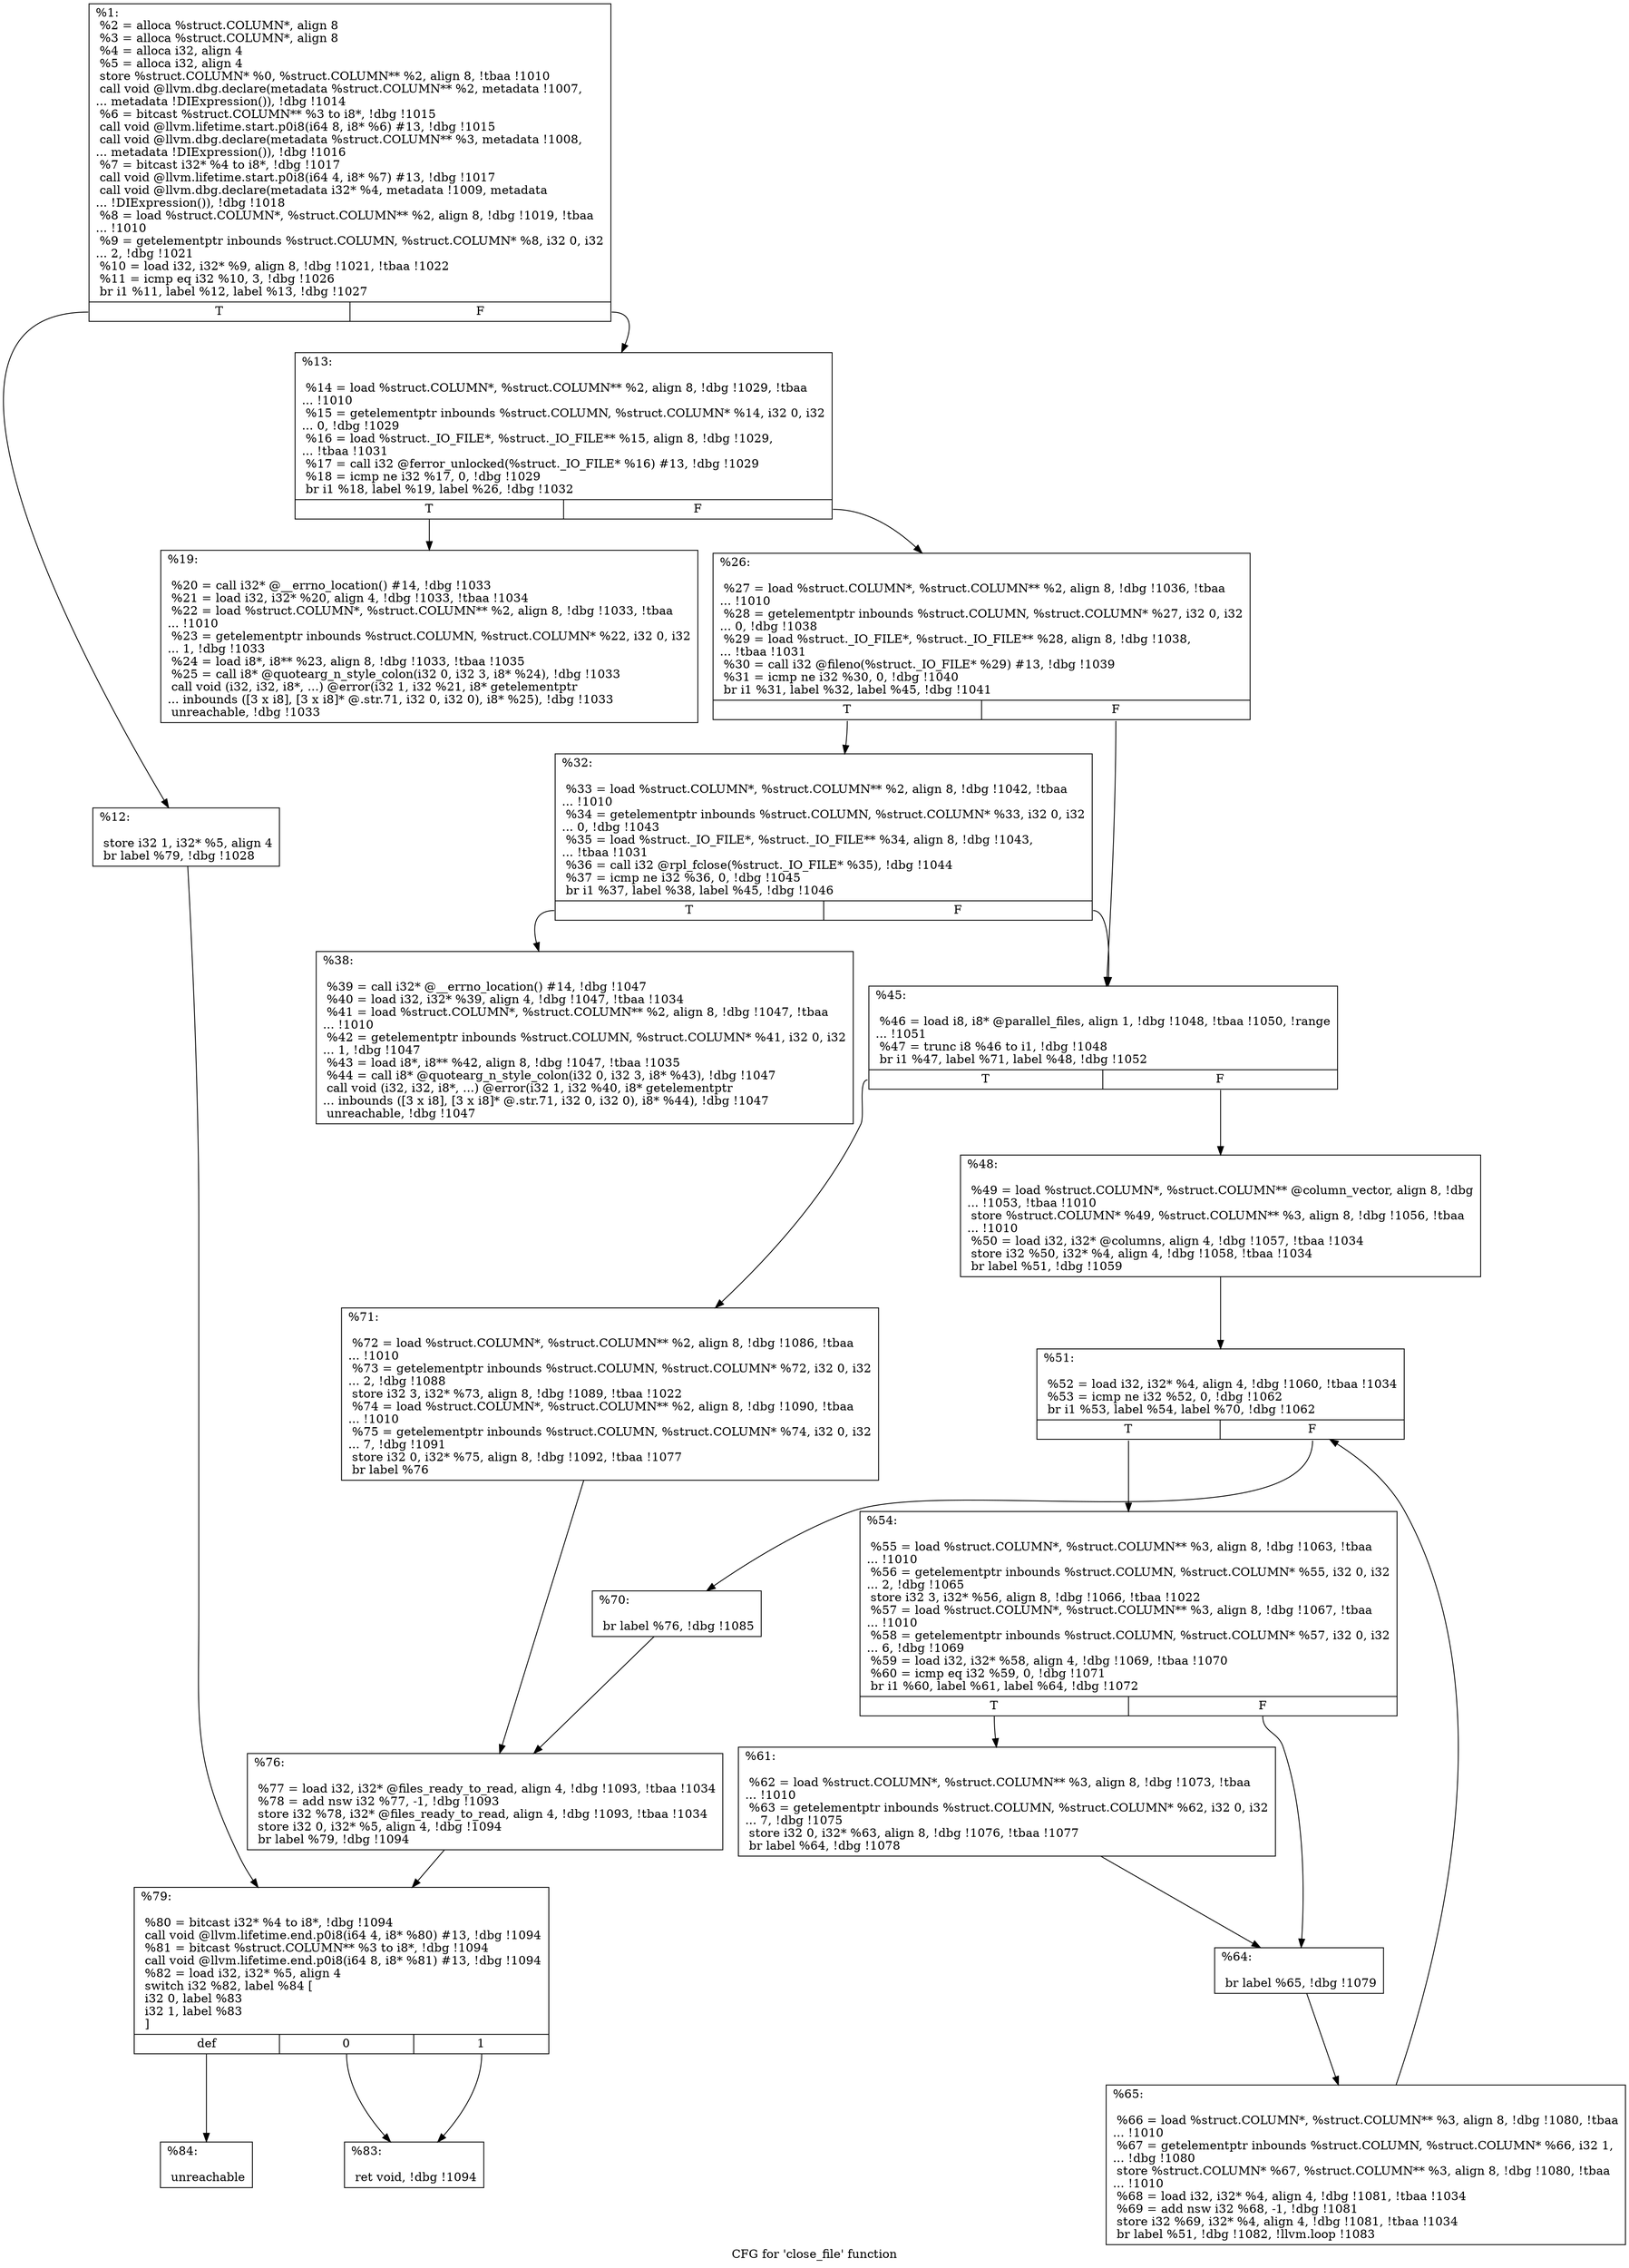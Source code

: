 digraph "CFG for 'close_file' function" {
	label="CFG for 'close_file' function";

	Node0x1639920 [shape=record,label="{%1:\l  %2 = alloca %struct.COLUMN*, align 8\l  %3 = alloca %struct.COLUMN*, align 8\l  %4 = alloca i32, align 4\l  %5 = alloca i32, align 4\l  store %struct.COLUMN* %0, %struct.COLUMN** %2, align 8, !tbaa !1010\l  call void @llvm.dbg.declare(metadata %struct.COLUMN** %2, metadata !1007,\l... metadata !DIExpression()), !dbg !1014\l  %6 = bitcast %struct.COLUMN** %3 to i8*, !dbg !1015\l  call void @llvm.lifetime.start.p0i8(i64 8, i8* %6) #13, !dbg !1015\l  call void @llvm.dbg.declare(metadata %struct.COLUMN** %3, metadata !1008,\l... metadata !DIExpression()), !dbg !1016\l  %7 = bitcast i32* %4 to i8*, !dbg !1017\l  call void @llvm.lifetime.start.p0i8(i64 4, i8* %7) #13, !dbg !1017\l  call void @llvm.dbg.declare(metadata i32* %4, metadata !1009, metadata\l... !DIExpression()), !dbg !1018\l  %8 = load %struct.COLUMN*, %struct.COLUMN** %2, align 8, !dbg !1019, !tbaa\l... !1010\l  %9 = getelementptr inbounds %struct.COLUMN, %struct.COLUMN* %8, i32 0, i32\l... 2, !dbg !1021\l  %10 = load i32, i32* %9, align 8, !dbg !1021, !tbaa !1022\l  %11 = icmp eq i32 %10, 3, !dbg !1026\l  br i1 %11, label %12, label %13, !dbg !1027\l|{<s0>T|<s1>F}}"];
	Node0x1639920:s0 -> Node0x163c130;
	Node0x1639920:s1 -> Node0x163c180;
	Node0x163c130 [shape=record,label="{%12:\l\l  store i32 1, i32* %5, align 4\l  br label %79, !dbg !1028\l}"];
	Node0x163c130 -> Node0x164aea0;
	Node0x163c180 [shape=record,label="{%13:\l\l  %14 = load %struct.COLUMN*, %struct.COLUMN** %2, align 8, !dbg !1029, !tbaa\l... !1010\l  %15 = getelementptr inbounds %struct.COLUMN, %struct.COLUMN* %14, i32 0, i32\l... 0, !dbg !1029\l  %16 = load %struct._IO_FILE*, %struct._IO_FILE** %15, align 8, !dbg !1029,\l... !tbaa !1031\l  %17 = call i32 @ferror_unlocked(%struct._IO_FILE* %16) #13, !dbg !1029\l  %18 = icmp ne i32 %17, 0, !dbg !1029\l  br i1 %18, label %19, label %26, !dbg !1032\l|{<s0>T|<s1>F}}"];
	Node0x163c180:s0 -> Node0x163c1d0;
	Node0x163c180:s1 -> Node0x163c220;
	Node0x163c1d0 [shape=record,label="{%19:\l\l  %20 = call i32* @__errno_location() #14, !dbg !1033\l  %21 = load i32, i32* %20, align 4, !dbg !1033, !tbaa !1034\l  %22 = load %struct.COLUMN*, %struct.COLUMN** %2, align 8, !dbg !1033, !tbaa\l... !1010\l  %23 = getelementptr inbounds %struct.COLUMN, %struct.COLUMN* %22, i32 0, i32\l... 1, !dbg !1033\l  %24 = load i8*, i8** %23, align 8, !dbg !1033, !tbaa !1035\l  %25 = call i8* @quotearg_n_style_colon(i32 0, i32 3, i8* %24), !dbg !1033\l  call void (i32, i32, i8*, ...) @error(i32 1, i32 %21, i8* getelementptr\l... inbounds ([3 x i8], [3 x i8]* @.str.71, i32 0, i32 0), i8* %25), !dbg !1033\l  unreachable, !dbg !1033\l}"];
	Node0x163c220 [shape=record,label="{%26:\l\l  %27 = load %struct.COLUMN*, %struct.COLUMN** %2, align 8, !dbg !1036, !tbaa\l... !1010\l  %28 = getelementptr inbounds %struct.COLUMN, %struct.COLUMN* %27, i32 0, i32\l... 0, !dbg !1038\l  %29 = load %struct._IO_FILE*, %struct._IO_FILE** %28, align 8, !dbg !1038,\l... !tbaa !1031\l  %30 = call i32 @fileno(%struct._IO_FILE* %29) #13, !dbg !1039\l  %31 = icmp ne i32 %30, 0, !dbg !1040\l  br i1 %31, label %32, label %45, !dbg !1041\l|{<s0>T|<s1>F}}"];
	Node0x163c220:s0 -> Node0x163c270;
	Node0x163c220:s1 -> Node0x163c310;
	Node0x163c270 [shape=record,label="{%32:\l\l  %33 = load %struct.COLUMN*, %struct.COLUMN** %2, align 8, !dbg !1042, !tbaa\l... !1010\l  %34 = getelementptr inbounds %struct.COLUMN, %struct.COLUMN* %33, i32 0, i32\l... 0, !dbg !1043\l  %35 = load %struct._IO_FILE*, %struct._IO_FILE** %34, align 8, !dbg !1043,\l... !tbaa !1031\l  %36 = call i32 @rpl_fclose(%struct._IO_FILE* %35), !dbg !1044\l  %37 = icmp ne i32 %36, 0, !dbg !1045\l  br i1 %37, label %38, label %45, !dbg !1046\l|{<s0>T|<s1>F}}"];
	Node0x163c270:s0 -> Node0x163c2c0;
	Node0x163c270:s1 -> Node0x163c310;
	Node0x163c2c0 [shape=record,label="{%38:\l\l  %39 = call i32* @__errno_location() #14, !dbg !1047\l  %40 = load i32, i32* %39, align 4, !dbg !1047, !tbaa !1034\l  %41 = load %struct.COLUMN*, %struct.COLUMN** %2, align 8, !dbg !1047, !tbaa\l... !1010\l  %42 = getelementptr inbounds %struct.COLUMN, %struct.COLUMN* %41, i32 0, i32\l... 1, !dbg !1047\l  %43 = load i8*, i8** %42, align 8, !dbg !1047, !tbaa !1035\l  %44 = call i8* @quotearg_n_style_colon(i32 0, i32 3, i8* %43), !dbg !1047\l  call void (i32, i32, i8*, ...) @error(i32 1, i32 %40, i8* getelementptr\l... inbounds ([3 x i8], [3 x i8]* @.str.71, i32 0, i32 0), i8* %44), !dbg !1047\l  unreachable, !dbg !1047\l}"];
	Node0x163c310 [shape=record,label="{%45:\l\l  %46 = load i8, i8* @parallel_files, align 1, !dbg !1048, !tbaa !1050, !range\l... !1051\l  %47 = trunc i8 %46 to i1, !dbg !1048\l  br i1 %47, label %71, label %48, !dbg !1052\l|{<s0>T|<s1>F}}"];
	Node0x163c310:s0 -> Node0x164ae00;
	Node0x163c310:s1 -> Node0x163c360;
	Node0x163c360 [shape=record,label="{%48:\l\l  %49 = load %struct.COLUMN*, %struct.COLUMN** @column_vector, align 8, !dbg\l... !1053, !tbaa !1010\l  store %struct.COLUMN* %49, %struct.COLUMN** %3, align 8, !dbg !1056, !tbaa\l... !1010\l  %50 = load i32, i32* @columns, align 4, !dbg !1057, !tbaa !1034\l  store i32 %50, i32* %4, align 4, !dbg !1058, !tbaa !1034\l  br label %51, !dbg !1059\l}"];
	Node0x163c360 -> Node0x163c3b0;
	Node0x163c3b0 [shape=record,label="{%51:\l\l  %52 = load i32, i32* %4, align 4, !dbg !1060, !tbaa !1034\l  %53 = icmp ne i32 %52, 0, !dbg !1062\l  br i1 %53, label %54, label %70, !dbg !1062\l|{<s0>T|<s1>F}}"];
	Node0x163c3b0:s0 -> Node0x164ac70;
	Node0x163c3b0:s1 -> Node0x164adb0;
	Node0x164ac70 [shape=record,label="{%54:\l\l  %55 = load %struct.COLUMN*, %struct.COLUMN** %3, align 8, !dbg !1063, !tbaa\l... !1010\l  %56 = getelementptr inbounds %struct.COLUMN, %struct.COLUMN* %55, i32 0, i32\l... 2, !dbg !1065\l  store i32 3, i32* %56, align 8, !dbg !1066, !tbaa !1022\l  %57 = load %struct.COLUMN*, %struct.COLUMN** %3, align 8, !dbg !1067, !tbaa\l... !1010\l  %58 = getelementptr inbounds %struct.COLUMN, %struct.COLUMN* %57, i32 0, i32\l... 6, !dbg !1069\l  %59 = load i32, i32* %58, align 4, !dbg !1069, !tbaa !1070\l  %60 = icmp eq i32 %59, 0, !dbg !1071\l  br i1 %60, label %61, label %64, !dbg !1072\l|{<s0>T|<s1>F}}"];
	Node0x164ac70:s0 -> Node0x164acc0;
	Node0x164ac70:s1 -> Node0x164ad10;
	Node0x164acc0 [shape=record,label="{%61:\l\l  %62 = load %struct.COLUMN*, %struct.COLUMN** %3, align 8, !dbg !1073, !tbaa\l... !1010\l  %63 = getelementptr inbounds %struct.COLUMN, %struct.COLUMN* %62, i32 0, i32\l... 7, !dbg !1075\l  store i32 0, i32* %63, align 8, !dbg !1076, !tbaa !1077\l  br label %64, !dbg !1078\l}"];
	Node0x164acc0 -> Node0x164ad10;
	Node0x164ad10 [shape=record,label="{%64:\l\l  br label %65, !dbg !1079\l}"];
	Node0x164ad10 -> Node0x164ad60;
	Node0x164ad60 [shape=record,label="{%65:\l\l  %66 = load %struct.COLUMN*, %struct.COLUMN** %3, align 8, !dbg !1080, !tbaa\l... !1010\l  %67 = getelementptr inbounds %struct.COLUMN, %struct.COLUMN* %66, i32 1,\l... !dbg !1080\l  store %struct.COLUMN* %67, %struct.COLUMN** %3, align 8, !dbg !1080, !tbaa\l... !1010\l  %68 = load i32, i32* %4, align 4, !dbg !1081, !tbaa !1034\l  %69 = add nsw i32 %68, -1, !dbg !1081\l  store i32 %69, i32* %4, align 4, !dbg !1081, !tbaa !1034\l  br label %51, !dbg !1082, !llvm.loop !1083\l}"];
	Node0x164ad60 -> Node0x163c3b0;
	Node0x164adb0 [shape=record,label="{%70:\l\l  br label %76, !dbg !1085\l}"];
	Node0x164adb0 -> Node0x164ae50;
	Node0x164ae00 [shape=record,label="{%71:\l\l  %72 = load %struct.COLUMN*, %struct.COLUMN** %2, align 8, !dbg !1086, !tbaa\l... !1010\l  %73 = getelementptr inbounds %struct.COLUMN, %struct.COLUMN* %72, i32 0, i32\l... 2, !dbg !1088\l  store i32 3, i32* %73, align 8, !dbg !1089, !tbaa !1022\l  %74 = load %struct.COLUMN*, %struct.COLUMN** %2, align 8, !dbg !1090, !tbaa\l... !1010\l  %75 = getelementptr inbounds %struct.COLUMN, %struct.COLUMN* %74, i32 0, i32\l... 7, !dbg !1091\l  store i32 0, i32* %75, align 8, !dbg !1092, !tbaa !1077\l  br label %76\l}"];
	Node0x164ae00 -> Node0x164ae50;
	Node0x164ae50 [shape=record,label="{%76:\l\l  %77 = load i32, i32* @files_ready_to_read, align 4, !dbg !1093, !tbaa !1034\l  %78 = add nsw i32 %77, -1, !dbg !1093\l  store i32 %78, i32* @files_ready_to_read, align 4, !dbg !1093, !tbaa !1034\l  store i32 0, i32* %5, align 4, !dbg !1094\l  br label %79, !dbg !1094\l}"];
	Node0x164ae50 -> Node0x164aea0;
	Node0x164aea0 [shape=record,label="{%79:\l\l  %80 = bitcast i32* %4 to i8*, !dbg !1094\l  call void @llvm.lifetime.end.p0i8(i64 4, i8* %80) #13, !dbg !1094\l  %81 = bitcast %struct.COLUMN** %3 to i8*, !dbg !1094\l  call void @llvm.lifetime.end.p0i8(i64 8, i8* %81) #13, !dbg !1094\l  %82 = load i32, i32* %5, align 4\l  switch i32 %82, label %84 [\l    i32 0, label %83\l    i32 1, label %83\l  ]\l|{<s0>def|<s1>0|<s2>1}}"];
	Node0x164aea0:s0 -> Node0x164af40;
	Node0x164aea0:s1 -> Node0x164aef0;
	Node0x164aea0:s2 -> Node0x164aef0;
	Node0x164aef0 [shape=record,label="{%83:\l\l  ret void, !dbg !1094\l}"];
	Node0x164af40 [shape=record,label="{%84:\l\l  unreachable\l}"];
}
